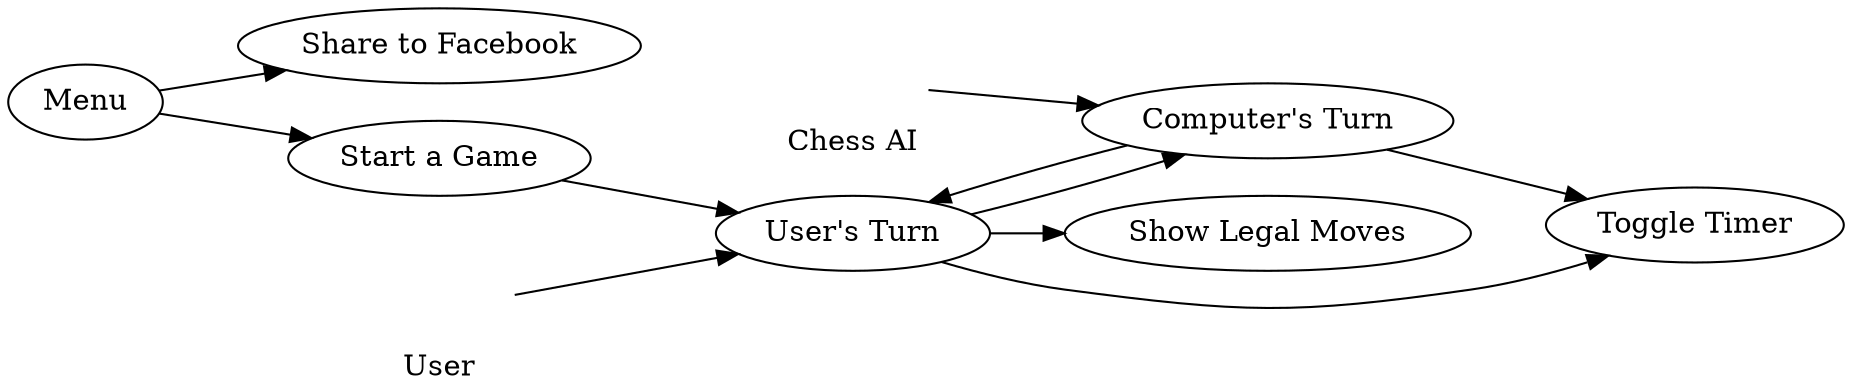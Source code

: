 digraph diagram {
	rankdir=LR;
	"Menu" -> "Share to Facebook";
	"Menu" -> "Start a Game";
        userImage[image="stick_figure.jpg", label="User", width=1, color=white, shape=square, fixedsize=true, labelloc="b"];
        chessAI[image="stick_figure.jpg", label="Chess AI", width=1, color=white, shape=square, fixedsize=true, labelloc="b"];
        userImage -> "User's Turn";
	"Start a Game" -> "User's Turn";
	"User's Turn" -> "Computer's Turn";
	chessAI -> "Computer's Turn";
        "Computer's Turn" -> "User's Turn";
        "User's Turn" -> "Show Legal Moves";
        "User's Turn" -> "Toggle Timer";
        "Computer's Turn" -> "Toggle Timer";
}
